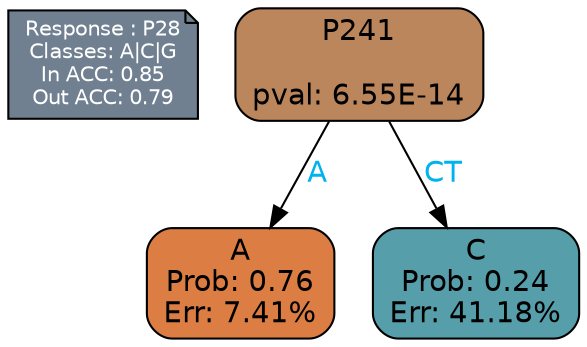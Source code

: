 digraph Tree {
node [shape=box, style="filled, rounded", color="black", fontname=helvetica] ;
graph [ranksep=equally, splines=polylines, bgcolor=transparent, dpi=600] ;
edge [fontname=helvetica] ;
LEGEND [label="Response : P28
Classes: A|C|G
In ACC: 0.85
Out ACC: 0.79
",shape=note,align=left,style=filled,fillcolor="slategray",fontcolor="white",fontsize=10];1 [label="P241

pval: 6.55E-14", fillcolor="#bc865c"] ;
2 [label="A
Prob: 0.76
Err: 7.41%", fillcolor="#dc7e43"] ;
3 [label="C
Prob: 0.24
Err: 41.18%", fillcolor="#569eaa"] ;
1 -> 2 [label="A",fontcolor=deepskyblue2] ;
1 -> 3 [label="CT",fontcolor=deepskyblue2] ;
{rank = same; 2;3;}{rank = same; LEGEND;1;}}